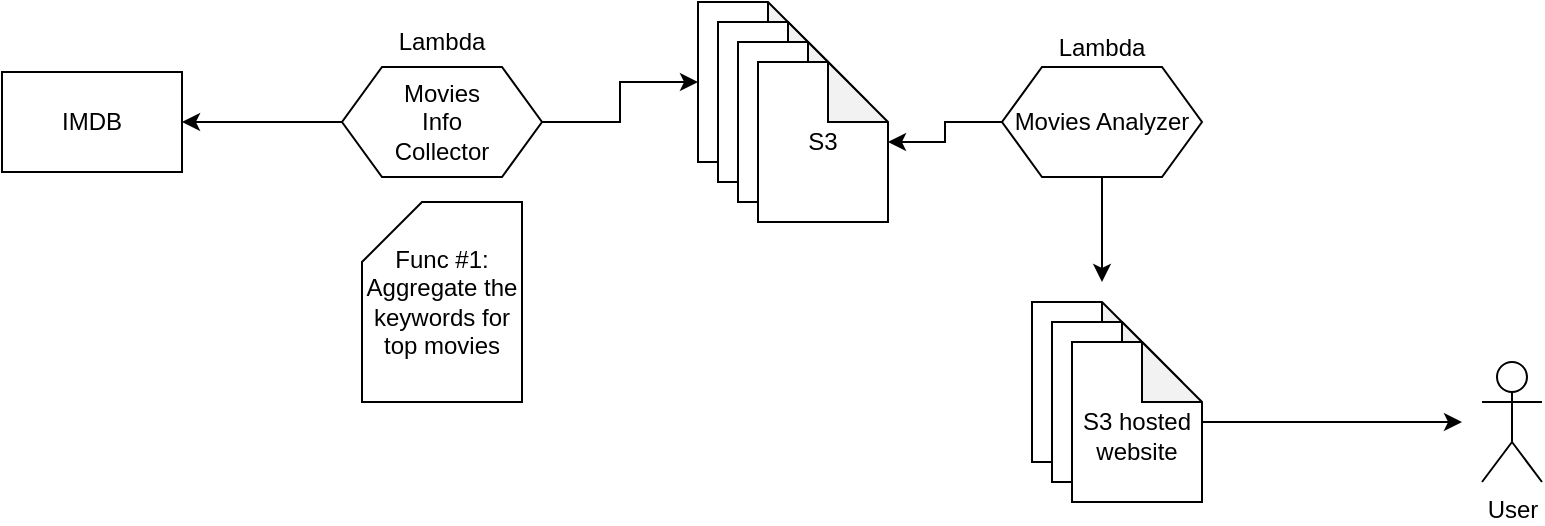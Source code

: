 <mxfile version="13.6.2" type="device"><diagram id="4e4SSiUgk8t5DSoE86ep" name="Page-1"><mxGraphModel dx="1186" dy="591" grid="1" gridSize="10" guides="1" tooltips="1" connect="1" arrows="1" fold="1" page="1" pageScale="1" pageWidth="850" pageHeight="1100" math="0" shadow="0"><root><mxCell id="0"/><mxCell id="1" parent="0"/><mxCell id="9ku3CrnBGX4l02EDurXp-1" value="" style="rounded=0;whiteSpace=wrap;html=1;" parent="1" vertex="1"><mxGeometry x="50" y="115" width="90" height="50" as="geometry"/></mxCell><mxCell id="9ku3CrnBGX4l02EDurXp-2" value="IMDB" style="text;html=1;strokeColor=none;fillColor=none;align=center;verticalAlign=middle;whiteSpace=wrap;rounded=0;" parent="1" vertex="1"><mxGeometry x="75" y="130" width="40" height="20" as="geometry"/></mxCell><mxCell id="9ku3CrnBGX4l02EDurXp-7" style="edgeStyle=orthogonalEdgeStyle;rounded=0;orthogonalLoop=1;jettySize=auto;html=1;exitX=0;exitY=0.5;exitDx=0;exitDy=0;" parent="1" source="9ku3CrnBGX4l02EDurXp-3" target="9ku3CrnBGX4l02EDurXp-1" edge="1"><mxGeometry relative="1" as="geometry"/></mxCell><mxCell id="NVCNoxIrGos8n9E_jzCt-7" style="edgeStyle=orthogonalEdgeStyle;rounded=0;orthogonalLoop=1;jettySize=auto;html=1;" edge="1" parent="1" source="9ku3CrnBGX4l02EDurXp-3" target="NVCNoxIrGos8n9E_jzCt-2"><mxGeometry relative="1" as="geometry"/></mxCell><mxCell id="9ku3CrnBGX4l02EDurXp-3" value="" style="shape=hexagon;perimeter=hexagonPerimeter2;whiteSpace=wrap;html=1;fixedSize=1;" parent="1" vertex="1"><mxGeometry x="220" y="112.5" width="100" height="55" as="geometry"/></mxCell><mxCell id="9ku3CrnBGX4l02EDurXp-4" value="Movies Info Collector" style="text;html=1;strokeColor=none;fillColor=none;align=center;verticalAlign=middle;whiteSpace=wrap;rounded=0;" parent="1" vertex="1"><mxGeometry x="250" y="130" width="40" height="20" as="geometry"/></mxCell><mxCell id="9ku3CrnBGX4l02EDurXp-17" style="edgeStyle=orthogonalEdgeStyle;rounded=0;orthogonalLoop=1;jettySize=auto;html=1;exitX=0.5;exitY=1;exitDx=0;exitDy=0;" parent="1" source="9ku3CrnBGX4l02EDurXp-11" edge="1"><mxGeometry relative="1" as="geometry"><mxPoint x="600" y="220" as="targetPoint"/></mxGeometry></mxCell><mxCell id="NVCNoxIrGos8n9E_jzCt-8" style="edgeStyle=orthogonalEdgeStyle;rounded=0;orthogonalLoop=1;jettySize=auto;html=1;exitX=0;exitY=0.5;exitDx=0;exitDy=0;" edge="1" parent="1" source="9ku3CrnBGX4l02EDurXp-11" target="NVCNoxIrGos8n9E_jzCt-5"><mxGeometry relative="1" as="geometry"/></mxCell><mxCell id="9ku3CrnBGX4l02EDurXp-11" value="Movies Analyzer" style="shape=hexagon;perimeter=hexagonPerimeter2;whiteSpace=wrap;html=1;fixedSize=1;" parent="1" vertex="1"><mxGeometry x="550" y="112.5" width="100" height="55" as="geometry"/></mxCell><mxCell id="9ku3CrnBGX4l02EDurXp-18" value="User" style="shape=umlActor;verticalLabelPosition=bottom;verticalAlign=top;html=1;outlineConnect=0;fillColor=none;" parent="1" vertex="1"><mxGeometry x="790" y="260" width="30" height="60" as="geometry"/></mxCell><mxCell id="NVCNoxIrGos8n9E_jzCt-1" value="&lt;span&gt;Func #1: Aggregate the keywords for top movies&lt;/span&gt;" style="shape=card;whiteSpace=wrap;html=1;" vertex="1" parent="1"><mxGeometry x="230" y="180" width="80" height="100" as="geometry"/></mxCell><mxCell id="NVCNoxIrGos8n9E_jzCt-2" value="" style="shape=note;whiteSpace=wrap;html=1;backgroundOutline=1;darkOpacity=0.05;" vertex="1" parent="1"><mxGeometry x="398" y="80" width="65" height="80" as="geometry"/></mxCell><mxCell id="NVCNoxIrGos8n9E_jzCt-3" value="" style="shape=note;whiteSpace=wrap;html=1;backgroundOutline=1;darkOpacity=0.05;" vertex="1" parent="1"><mxGeometry x="408" y="90" width="65" height="80" as="geometry"/></mxCell><mxCell id="NVCNoxIrGos8n9E_jzCt-4" value="" style="shape=note;whiteSpace=wrap;html=1;backgroundOutline=1;darkOpacity=0.05;" vertex="1" parent="1"><mxGeometry x="418" y="100" width="65" height="80" as="geometry"/></mxCell><mxCell id="NVCNoxIrGos8n9E_jzCt-5" value="S3" style="shape=note;whiteSpace=wrap;html=1;backgroundOutline=1;darkOpacity=0.05;" vertex="1" parent="1"><mxGeometry x="428" y="110" width="65" height="80" as="geometry"/></mxCell><mxCell id="NVCNoxIrGos8n9E_jzCt-9" value="" style="shape=note;whiteSpace=wrap;html=1;backgroundOutline=1;darkOpacity=0.05;" vertex="1" parent="1"><mxGeometry x="565" y="230" width="65" height="80" as="geometry"/></mxCell><mxCell id="NVCNoxIrGos8n9E_jzCt-10" value="" style="shape=note;whiteSpace=wrap;html=1;backgroundOutline=1;darkOpacity=0.05;" vertex="1" parent="1"><mxGeometry x="575" y="240" width="65" height="80" as="geometry"/></mxCell><mxCell id="NVCNoxIrGos8n9E_jzCt-15" style="edgeStyle=orthogonalEdgeStyle;rounded=0;orthogonalLoop=1;jettySize=auto;html=1;" edge="1" parent="1" source="NVCNoxIrGos8n9E_jzCt-11"><mxGeometry relative="1" as="geometry"><mxPoint x="780" y="290" as="targetPoint"/></mxGeometry></mxCell><mxCell id="NVCNoxIrGos8n9E_jzCt-11" value="&lt;br&gt;S3 hosted website" style="shape=note;whiteSpace=wrap;html=1;backgroundOutline=1;darkOpacity=0.05;" vertex="1" parent="1"><mxGeometry x="585" y="250" width="65" height="80" as="geometry"/></mxCell><mxCell id="NVCNoxIrGos8n9E_jzCt-12" value="Lambda" style="text;html=1;strokeColor=none;fillColor=none;align=center;verticalAlign=middle;whiteSpace=wrap;rounded=0;" vertex="1" parent="1"><mxGeometry x="250" y="90" width="40" height="20" as="geometry"/></mxCell><mxCell id="NVCNoxIrGos8n9E_jzCt-14" value="Lambda" style="text;html=1;strokeColor=none;fillColor=none;align=center;verticalAlign=middle;whiteSpace=wrap;rounded=0;" vertex="1" parent="1"><mxGeometry x="580" y="92.5" width="40" height="20" as="geometry"/></mxCell></root></mxGraphModel></diagram></mxfile>